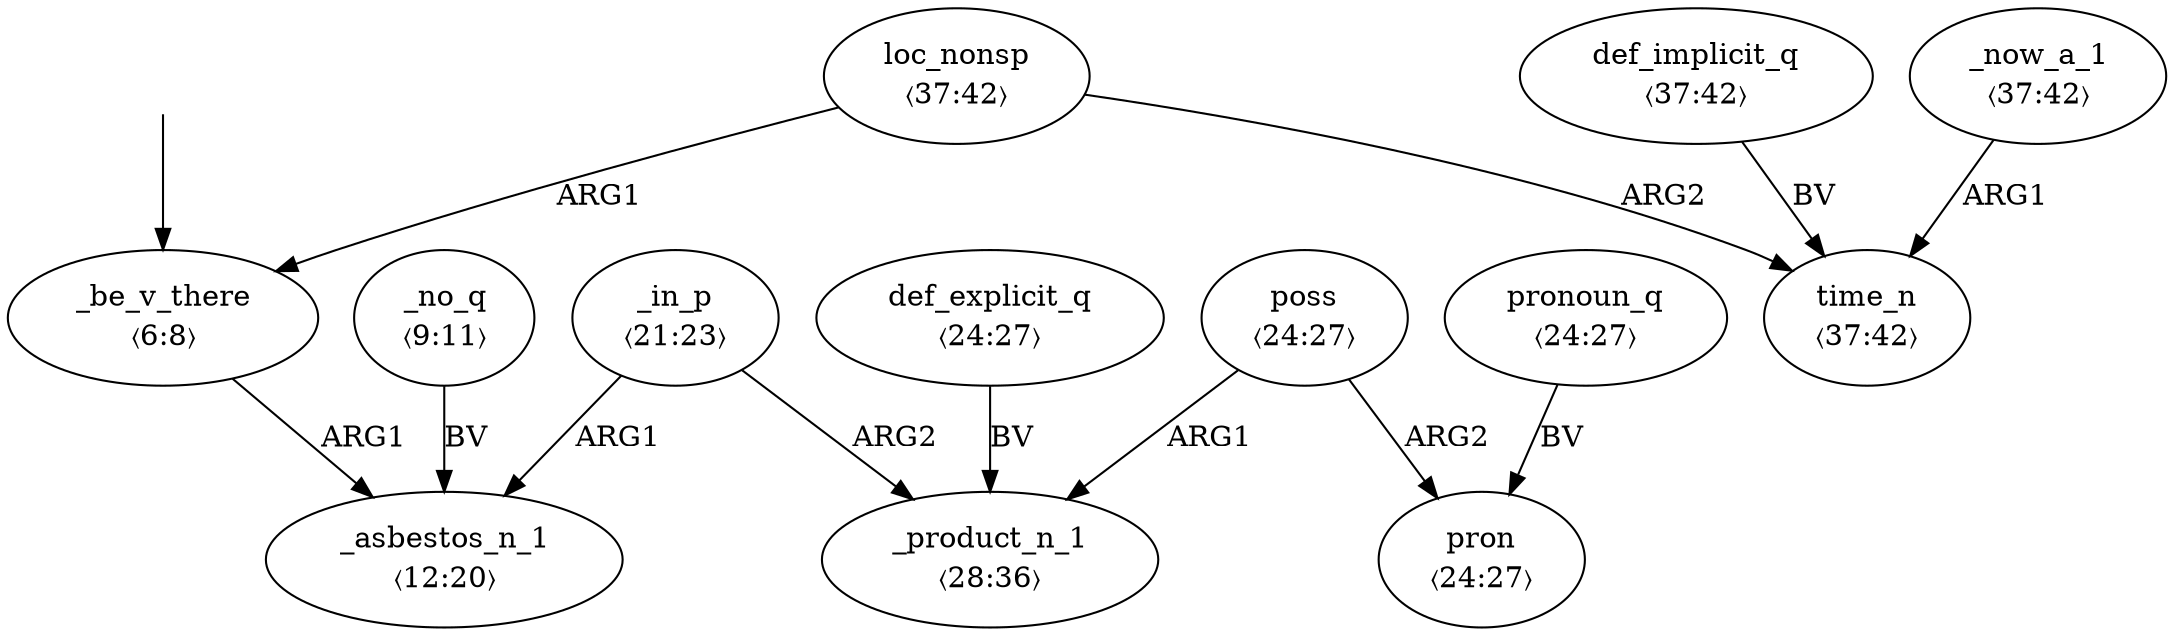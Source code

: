 digraph "20003007" {
  top [ style=invis ];
  top -> 0;
  0 [ label=<<table align="center" border="0" cellspacing="0"><tr><td colspan="2">_be_v_there</td></tr><tr><td colspan="2">〈6:8〉</td></tr></table>> ];
  1 [ label=<<table align="center" border="0" cellspacing="0"><tr><td colspan="2">_no_q</td></tr><tr><td colspan="2">〈9:11〉</td></tr></table>> ];
  2 [ label=<<table align="center" border="0" cellspacing="0"><tr><td colspan="2">_asbestos_n_1</td></tr><tr><td colspan="2">〈12:20〉</td></tr></table>> ];
  3 [ label=<<table align="center" border="0" cellspacing="0"><tr><td colspan="2">_in_p</td></tr><tr><td colspan="2">〈21:23〉</td></tr></table>> ];
  4 [ label=<<table align="center" border="0" cellspacing="0"><tr><td colspan="2">def_explicit_q</td></tr><tr><td colspan="2">〈24:27〉</td></tr></table>> ];
  5 [ label=<<table align="center" border="0" cellspacing="0"><tr><td colspan="2">poss</td></tr><tr><td colspan="2">〈24:27〉</td></tr></table>> ];
  6 [ label=<<table align="center" border="0" cellspacing="0"><tr><td colspan="2">pronoun_q</td></tr><tr><td colspan="2">〈24:27〉</td></tr></table>> ];
  7 [ label=<<table align="center" border="0" cellspacing="0"><tr><td colspan="2">pron</td></tr><tr><td colspan="2">〈24:27〉</td></tr></table>> ];
  8 [ label=<<table align="center" border="0" cellspacing="0"><tr><td colspan="2">_product_n_1</td></tr><tr><td colspan="2">〈28:36〉</td></tr></table>> ];
  9 [ label=<<table align="center" border="0" cellspacing="0"><tr><td colspan="2">loc_nonsp</td></tr><tr><td colspan="2">〈37:42〉</td></tr></table>> ];
  10 [ label=<<table align="center" border="0" cellspacing="0"><tr><td colspan="2">time_n</td></tr><tr><td colspan="2">〈37:42〉</td></tr></table>> ];
  11 [ label=<<table align="center" border="0" cellspacing="0"><tr><td colspan="2">def_implicit_q</td></tr><tr><td colspan="2">〈37:42〉</td></tr></table>> ];
  12 [ label=<<table align="center" border="0" cellspacing="0"><tr><td colspan="2">_now_a_1</td></tr><tr><td colspan="2">〈37:42〉</td></tr></table>> ];
  3 -> 8 [ label="ARG2" ];
  5 -> 8 [ label="ARG1" ];
  6 -> 7 [ label="BV" ];
  5 -> 7 [ label="ARG2" ];
  3 -> 2 [ label="ARG1" ];
  9 -> 0 [ label="ARG1" ];
  0 -> 2 [ label="ARG1" ];
  4 -> 8 [ label="BV" ];
  9 -> 10 [ label="ARG2" ];
  1 -> 2 [ label="BV" ];
  11 -> 10 [ label="BV" ];
  12 -> 10 [ label="ARG1" ];
}

